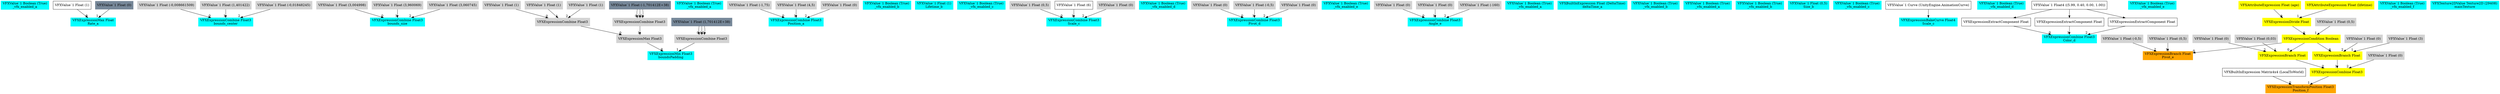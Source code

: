 digraph G {
node0 [shape="box" color="cyan" style="filled" label="VFXValue`1 Boolean (True)
_vfx_enabled_a"]
node1 [shape="box" color="cyan" style="filled" label="VFXExpressionMax Float
Rate_a"]
node2 [shape="box" label="VFXValue`1 Float (1)"]
node3 [shape="box" color="lightslategray" style="filled" label="VFXValue`1 Float (0)"]
node4 [shape="box" color="cyan" style="filled" label="VFXExpressionCombine Float3
bounds_center"]
node5 [shape="box" color="lightgray" style="filled" label="VFXValue`1 Float (-0,008661509)"]
node6 [shape="box" color="lightgray" style="filled" label="VFXValue`1 Float (1,401422)"]
node7 [shape="box" color="lightgray" style="filled" label="VFXValue`1 Float (-0,01848245)"]
node8 [shape="box" color="cyan" style="filled" label="VFXExpressionCombine Float3
bounds_size"]
node9 [shape="box" color="lightgray" style="filled" label="VFXValue`1 Float (3,004998)"]
node10 [shape="box" color="lightgray" style="filled" label="VFXValue`1 Float (3,960069)"]
node11 [shape="box" color="lightgray" style="filled" label="VFXValue`1 Float (3,060745)"]
node12 [shape="box" color="cyan" style="filled" label="VFXExpressionMin Float3
boundsPadding"]
node13 [shape="box" color="lightgray" style="filled" label="VFXExpressionMax Float3"]
node14 [shape="box" color="lightgray" style="filled" label="VFXExpressionCombine Float3"]
node15 [shape="box" color="lightgray" style="filled" label="VFXValue`1 Float (1)"]
node16 [shape="box" color="lightgray" style="filled" label="VFXValue`1 Float (1)"]
node17 [shape="box" color="lightgray" style="filled" label="VFXValue`1 Float (1)"]
node18 [shape="box" color="lightgray" style="filled" label="VFXExpressionCombine Float3"]
node19 [shape="box" color="lightslategray" style="filled" label="VFXValue`1 Float (-1,701412E+38)"]
node20 [shape="box" color="lightgray" style="filled" label="VFXExpressionCombine Float3"]
node21 [shape="box" color="lightslategray" style="filled" label="VFXValue`1 Float (1,701412E+38)"]
node22 [shape="box" color="cyan" style="filled" label="VFXValue`1 Boolean (True)
_vfx_enabled_a"]
node23 [shape="box" color="cyan" style="filled" label="VFXExpressionCombine Float3
Position_a"]
node24 [shape="box" color="lightgray" style="filled" label="VFXValue`1 Float (-1,75)"]
node25 [shape="box" color="lightgray" style="filled" label="VFXValue`1 Float (4,5)"]
node26 [shape="box" color="lightgray" style="filled" label="VFXValue`1 Float (0)"]
node27 [shape="box" color="cyan" style="filled" label="VFXValue`1 Boolean (True)
_vfx_enabled_b"]
node28 [shape="box" color="cyan" style="filled" label="VFXValue`1 Float (1)
Lifetime_b"]
node29 [shape="box" color="cyan" style="filled" label="VFXValue`1 Boolean (True)
_vfx_enabled_c"]
node30 [shape="box" color="cyan" style="filled" label="VFXExpressionCombine Float3
Scale_c"]
node31 [shape="box" color="lightgray" style="filled" label="VFXValue`1 Float (0,5)"]
node32 [shape="box" label="VFXValue`1 Float (6)"]
node33 [shape="box" color="lightgray" style="filled" label="VFXValue`1 Float (0)"]
node34 [shape="box" color="cyan" style="filled" label="VFXValue`1 Boolean (True)
_vfx_enabled_d"]
node35 [shape="box" color="cyan" style="filled" label="VFXExpressionCombine Float3
Pivot_d"]
node36 [shape="box" color="lightgray" style="filled" label="VFXValue`1 Float (0)"]
node37 [shape="box" color="lightgray" style="filled" label="VFXValue`1 Float (-0,5)"]
node38 [shape="box" color="lightgray" style="filled" label="VFXValue`1 Float (0)"]
node39 [shape="box" color="cyan" style="filled" label="VFXValue`1 Boolean (True)
_vfx_enabled_e"]
node40 [shape="box" color="cyan" style="filled" label="VFXExpressionCombine Float3
Angle_e"]
node41 [shape="box" color="lightgray" style="filled" label="VFXValue`1 Float (0)"]
node42 [shape="box" color="lightgray" style="filled" label="VFXValue`1 Float (0)"]
node43 [shape="box" color="lightgray" style="filled" label="VFXValue`1 Float (-160)"]
node44 [shape="box" color="cyan" style="filled" label="VFXValue`1 Boolean (True)
_vfx_enabled_a"]
node45 [shape="box" color="cyan" style="filled" label="VFXBuiltInExpression Float (DeltaTime)
deltaTime_a"]
node46 [shape="box" color="cyan" style="filled" label="VFXValue`1 Boolean (True)
_vfx_enabled_b"]
node47 [shape="box" color="cyan" style="filled" label="VFXValue`1 Boolean (True)
_vfx_enabled_a"]
node48 [shape="box" color="cyan" style="filled" label="VFXValue`1 Boolean (True)
_vfx_enabled_b"]
node49 [shape="box" color="cyan" style="filled" label="VFXValue`1 Float (0,5)
Size_b"]
node50 [shape="box" color="cyan" style="filled" label="VFXValue`1 Boolean (True)
_vfx_enabled_c"]
node51 [shape="box" color="cyan" style="filled" label="VFXExpressionBakeCurve Float4
Scale_c"]
node52 [shape="box" label="VFXValue`1 Curve (UnityEngine.AnimationCurve)"]
node53 [shape="box" color="cyan" style="filled" label="VFXValue`1 Boolean (True)
_vfx_enabled_d"]
node54 [shape="box" color="cyan" style="filled" label="VFXExpressionCombine Float3
Color_d"]
node55 [shape="box" label="VFXExpressionExtractComponent Float"]
node56 [shape="box" label="VFXValue`1 Float4 ((5.99, 0.40, 0.00, 1.00))"]
node57 [shape="box" label="VFXExpressionExtractComponent Float"]
node58 [shape="box" label="VFXExpressionExtractComponent Float"]
node59 [shape="box" color="cyan" style="filled" label="VFXValue`1 Boolean (True)
_vfx_enabled_e"]
node60 [shape="box" color="orange" style="filled" label="VFXExpressionBranch Float
Pivot_e"]
node61 [shape="box" color="yellow" style="filled" label="VFXExpressionCondition Boolean"]
node62 [shape="box" color="yellow" style="filled" label="VFXExpressionDivide Float"]
node63 [shape="box" color="yellow" style="filled" label="VFXAttributeExpression Float (age)"]
node64 [shape="box" color="yellow" style="filled" label="VFXAttributeExpression Float (lifetime)"]
node65 [shape="box" color="lightgray" style="filled" label="VFXValue`1 Float (0,5)"]
node66 [shape="box" color="lightgray" style="filled" label="VFXValue`1 Float (0,5)"]
node67 [shape="box" color="lightgray" style="filled" label="VFXValue`1 Float (-0,5)"]
node68 [shape="box" color="cyan" style="filled" label="VFXValue`1 Boolean (True)
_vfx_enabled_f"]
node69 [shape="box" color="orange" style="filled" label="VFXExpressionTransformPosition Float3
Position_f"]
node70 [shape="box" label="VFXBuiltInExpression Matrix4x4 (LocalToWorld)"]
node71 [shape="box" color="yellow" style="filled" label="VFXExpressionCombine Float3"]
node72 [shape="box" color="yellow" style="filled" label="VFXExpressionBranch Float"]
node73 [shape="box" color="lightgray" style="filled" label="VFXValue`1 Float (0,03)"]
node74 [shape="box" color="lightgray" style="filled" label="VFXValue`1 Float (0)"]
node75 [shape="box" color="yellow" style="filled" label="VFXExpressionBranch Float"]
node76 [shape="box" color="lightgray" style="filled" label="VFXValue`1 Float (3)"]
node77 [shape="box" color="lightgray" style="filled" label="VFXValue`1 Float (0)"]
node78 [shape="box" color="lightgray" style="filled" label="VFXValue`1 Float (0)"]
node79 [shape="box" color="cyan" style="filled" label="VFXTexture2DValue Texture2D (29408)
mainTexture"]
node2 -> node1 [headlabel="0"]
node3 -> node1 [headlabel="1"]
node5 -> node4 [headlabel="0"]
node6 -> node4 [headlabel="1"]
node7 -> node4 [headlabel="2"]
node9 -> node8 [headlabel="0"]
node10 -> node8 [headlabel="1"]
node11 -> node8 [headlabel="2"]
node13 -> node12 [headlabel="0"]
node20 -> node12 [headlabel="1"]
node14 -> node13 [headlabel="0"]
node18 -> node13 [headlabel="1"]
node15 -> node14 [headlabel="0"]
node16 -> node14 [headlabel="1"]
node17 -> node14 [headlabel="2"]
node19 -> node18 [headlabel="0"]
node19 -> node18 [headlabel="1"]
node19 -> node18 [headlabel="2"]
node21 -> node20 [headlabel="0"]
node21 -> node20 [headlabel="1"]
node21 -> node20 [headlabel="2"]
node24 -> node23 [headlabel="0"]
node25 -> node23 [headlabel="1"]
node26 -> node23 [headlabel="2"]
node31 -> node30 [headlabel="0"]
node32 -> node30 [headlabel="1"]
node33 -> node30 [headlabel="2"]
node36 -> node35 [headlabel="0"]
node37 -> node35 [headlabel="1"]
node38 -> node35 [headlabel="2"]
node41 -> node40 [headlabel="0"]
node42 -> node40 [headlabel="1"]
node43 -> node40 [headlabel="2"]
node52 -> node51 
node55 -> node54 [headlabel="0"]
node57 -> node54 [headlabel="1"]
node58 -> node54 [headlabel="2"]
node56 -> node55 
node56 -> node57 
node56 -> node58 
node61 -> node60 [headlabel="0"]
node66 -> node60 [headlabel="1"]
node67 -> node60 [headlabel="2"]
node62 -> node61 [headlabel="0"]
node65 -> node61 [headlabel="1"]
node63 -> node62 [headlabel="0"]
node64 -> node62 [headlabel="1"]
node70 -> node69 [headlabel="0"]
node71 -> node69 [headlabel="1"]
node72 -> node71 [headlabel="0"]
node75 -> node71 [headlabel="1"]
node78 -> node71 [headlabel="2"]
node61 -> node72 [headlabel="0"]
node73 -> node72 [headlabel="1"]
node74 -> node72 [headlabel="2"]
node61 -> node75 [headlabel="0"]
node76 -> node75 [headlabel="1"]
node77 -> node75 [headlabel="2"]
}
